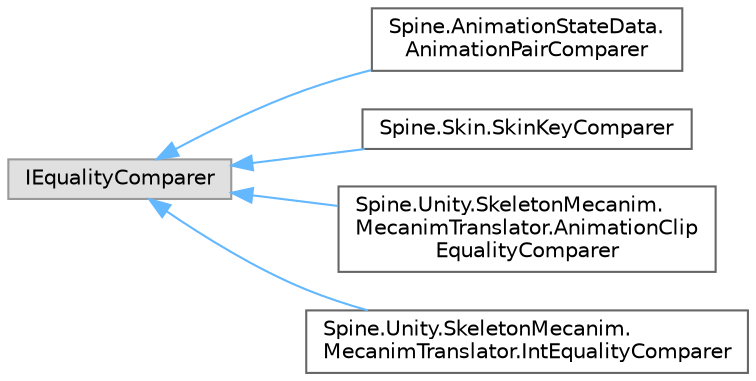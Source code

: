 digraph "类继承关系图"
{
 // LATEX_PDF_SIZE
  bgcolor="transparent";
  edge [fontname=Helvetica,fontsize=10,labelfontname=Helvetica,labelfontsize=10];
  node [fontname=Helvetica,fontsize=10,shape=box,height=0.2,width=0.4];
  rankdir="LR";
  Node0 [id="Node000000",label="IEqualityComparer",height=0.2,width=0.4,color="grey60", fillcolor="#E0E0E0", style="filled",tooltip=" "];
  Node0 -> Node1 [id="edge5093_Node000000_Node000001",dir="back",color="steelblue1",style="solid",tooltip=" "];
  Node1 [id="Node000001",label="Spine.AnimationStateData.\lAnimationPairComparer",height=0.2,width=0.4,color="grey40", fillcolor="white", style="filled",URL="$class_spine_1_1_animation_state_data_1_1_animation_pair_comparer.html",tooltip=" "];
  Node0 -> Node2 [id="edge5094_Node000000_Node000002",dir="back",color="steelblue1",style="solid",tooltip=" "];
  Node2 [id="Node000002",label="Spine.Skin.SkinKeyComparer",height=0.2,width=0.4,color="grey40", fillcolor="white", style="filled",URL="$class_spine_1_1_skin_1_1_skin_key_comparer.html",tooltip=" "];
  Node0 -> Node3 [id="edge5095_Node000000_Node000003",dir="back",color="steelblue1",style="solid",tooltip=" "];
  Node3 [id="Node000003",label="Spine.Unity.SkeletonMecanim.\lMecanimTranslator.AnimationClip\lEqualityComparer",height=0.2,width=0.4,color="grey40", fillcolor="white", style="filled",URL="$class_spine_1_1_unity_1_1_skeleton_mecanim_1_1_mecanim_translator_1_1_animation_clip_equality_comparer.html",tooltip=" "];
  Node0 -> Node4 [id="edge5096_Node000000_Node000004",dir="back",color="steelblue1",style="solid",tooltip=" "];
  Node4 [id="Node000004",label="Spine.Unity.SkeletonMecanim.\lMecanimTranslator.IntEqualityComparer",height=0.2,width=0.4,color="grey40", fillcolor="white", style="filled",URL="$class_spine_1_1_unity_1_1_skeleton_mecanim_1_1_mecanim_translator_1_1_int_equality_comparer.html",tooltip=" "];
}
